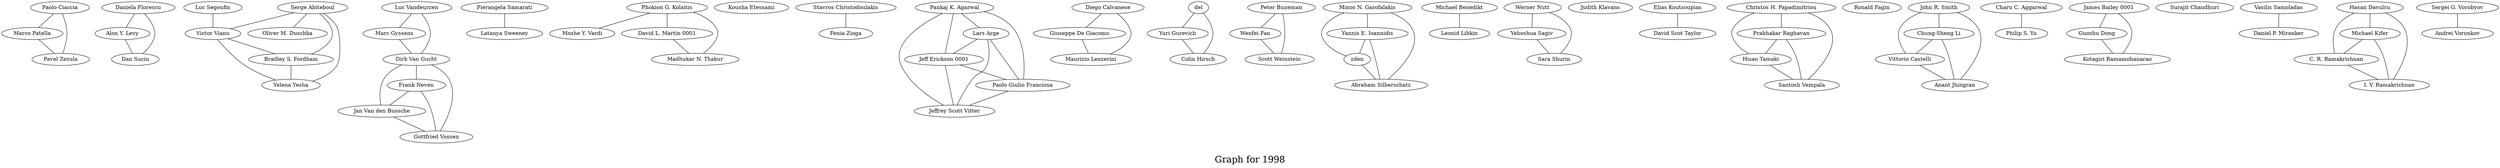 /*****
Graph for 1998
*****/

graph G {
  graph [splines=true overlap=false]
  node  [shape=ellipse, width=0.3, height=0.3]
  0 [label="Paolo Ciaccia"];
  1 [label="Marco Patella"];
  2 [label="Pavel Zezula"];
  3 [label="Daniela Florescu"];
  4 [label="Alon Y. Levy"];
  5 [label="Dan Suciu"];
  6 [label="Serge Abiteboul"];
  7 [label="Oliver M. Duschka"];
  8 [label="Luc Vandeurzen"];
  9 [label="Marc Gyssens"];
  10 [label="Dirk Van Gucht"];
  11 [label="Pierangela Samarati"];
  12 [label="Latanya Sweeney"];
  13 [label="Phokion G. Kolaitis"];
  14 [label="Moshe Y. Vardi"];
  15 [label="Kousha Etessami"];
  16 [label="Frank Neven"];
  17 [label="Jan Van den Bussche"];
  18 [label="Gottfried Vossen"];
  19 [label="Stavros Christodoulakis"];
  20 [label="Fenia Zioga"];
  21 [label="Pankaj K. Agarwal"];
  22 [label="Lars Arge"];
  23 [label="Jeff Erickson 0001"];
  24 [label="Paolo Giulio Franciosa"];
  25 [label="Jeffrey Scott Vitter"];
  26 [label="David L. Martin 0001"];
  27 [label="Madhukar N. Thakur"];
  28 [label="Luc Segoufin"];
  29 [label="Victor Vianu"];
  30 [label="Diego Calvanese"];
  31 [label="Giuseppe De Giacomo"];
  32 [label="Maurizio Lenzerini"];
  33 [label="del"];
  34 [label="Yuri Gurevich"];
  35 [label="Colin Hirsch"];
  36 [label="Peter Buneman"];
  37 [label="Wenfei Fan"];
  38 [label="Scott Weinstein"];
  39 [label="Minos N. Garofalakis"];
  40 [label="Yannis E. Ioannidis"];
  41 [label="zden"];
  42 [label="Abraham Silberschatz"];
  43 [label="Michael Benedikt"];
  44 [label="Leonid Libkin"];
  45 [label="Werner Nutt"];
  46 [label="Yehoshua Sagiv"];
  47 [label="Sara Shurin"];
  48 [label="Judith Klavans"];
  49 [label="Elias Koutsoupias"];
  50 [label="David Scot Taylor"];
  51 [label="Christos H. Papadimitriou"];
  52 [label="Prabhakar Raghavan"];
  53 [label="Hisao Tamaki"];
  54 [label="Santosh Vempala"];
  55 [label="Ronald Fagin"];
  56 [label="John R. Smith"];
  57 [label="Chung-Sheng Li"];
  58 [label="Vittorio Castelli"];
  59 [label="Anant Jhingran"];
  60 [label="Bradley S. Fordham"];
  61 [label="Yelena Yesha"];
  62 [label="Charu C. Aggarwal"];
  63 [label="Philip S. Yu"];
  64 [label="James Bailey 0001"];
  65 [label="Guozhu Dong"];
  66 [label="Kotagiri Ramamohanarao"];
  67 [label="Surajit Chaudhuri"];
  68 [label="Vasilis Samoladas"];
  69 [label="Daniel P. Miranker"];
  70 [label="Hasan Davulcu"];
  71 [label="Michael Kifer"];
  72 [label="C. R. Ramakrishnan"];
  73 [label="I. V. Ramakrishnan"];
  74 [label="Sergei G. Vorobyov"];
  75 [label="Andrei Voronkov"];
  0 -- 1;
  0 -- 2;
  1 -- 2;
  3 -- 4;
  3 -- 5;
  4 -- 5;
  6 -- 7;
  6 -- 29;
  6 -- 60;
  6 -- 61;
  8 -- 9;
  8 -- 10;
  9 -- 10;
  10 -- 16;
  10 -- 17;
  10 -- 18;
  11 -- 12;
  13 -- 14;
  13 -- 26;
  13 -- 27;
  16 -- 17;
  16 -- 18;
  17 -- 18;
  19 -- 20;
  21 -- 22;
  21 -- 23;
  21 -- 24;
  21 -- 25;
  22 -- 23;
  22 -- 24;
  22 -- 25;
  23 -- 24;
  23 -- 25;
  24 -- 25;
  26 -- 27;
  28 -- 29;
  29 -- 60;
  29 -- 61;
  30 -- 31;
  30 -- 32;
  31 -- 32;
  33 -- 34;
  33 -- 35;
  34 -- 35;
  36 -- 37;
  36 -- 38;
  37 -- 38;
  39 -- 40;
  39 -- 41;
  39 -- 42;
  40 -- 41;
  40 -- 42;
  41 -- 42;
  43 -- 44;
  45 -- 46;
  45 -- 47;
  46 -- 47;
  49 -- 50;
  51 -- 52;
  51 -- 53;
  51 -- 54;
  52 -- 53;
  52 -- 54;
  53 -- 54;
  56 -- 57;
  56 -- 58;
  56 -- 59;
  57 -- 58;
  57 -- 59;
  58 -- 59;
  60 -- 61;
  62 -- 63;
  64 -- 65;
  64 -- 66;
  65 -- 66;
  68 -- 69;
  70 -- 71;
  70 -- 72;
  70 -- 73;
  71 -- 72;
  71 -- 73;
  72 -- 73;
  74 -- 75;
  label = "\nGraph for 1998\n";  fontsize=24;
}
